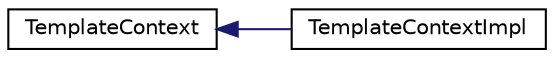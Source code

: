 digraph "类继承关系图"
{
 // INTERACTIVE_SVG=YES
 // LATEX_PDF_SIZE
  edge [fontname="Helvetica",fontsize="10",labelfontname="Helvetica",labelfontsize="10"];
  node [fontname="Helvetica",fontsize="10",shape=record];
  rankdir="LR";
  Node0 [label="TemplateContext",height=0.2,width=0.4,color="black", fillcolor="white", style="filled",URL="$da/d1b/class_template_context.html",tooltip="Abstract interface for a template context."];
  Node0 -> Node1 [dir="back",color="midnightblue",fontsize="10",style="solid",fontname="Helvetica"];
  Node1 [label="TemplateContextImpl",height=0.2,width=0.4,color="black", fillcolor="white", style="filled",URL="$da/dbf/class_template_context_impl.html",tooltip="Internal class representing the implementation of a template context"];
}
